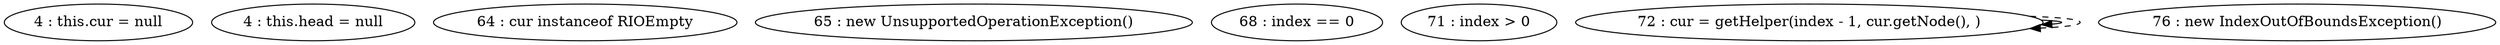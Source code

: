 digraph G {
"4 : this.cur = null"
"4 : this.head = null"
"64 : cur instanceof RIOEmpty"
"65 : new UnsupportedOperationException()"
"68 : index == 0"
"71 : index > 0"
"72 : cur = getHelper(index - 1, cur.getNode(), )"
"72 : cur = getHelper(index - 1, cur.getNode(), )" -> "72 : cur = getHelper(index - 1, cur.getNode(), )"
"72 : cur = getHelper(index - 1, cur.getNode(), )" -> "72 : cur = getHelper(index - 1, cur.getNode(), )" [style=dashed]
"76 : new IndexOutOfBoundsException()"
}